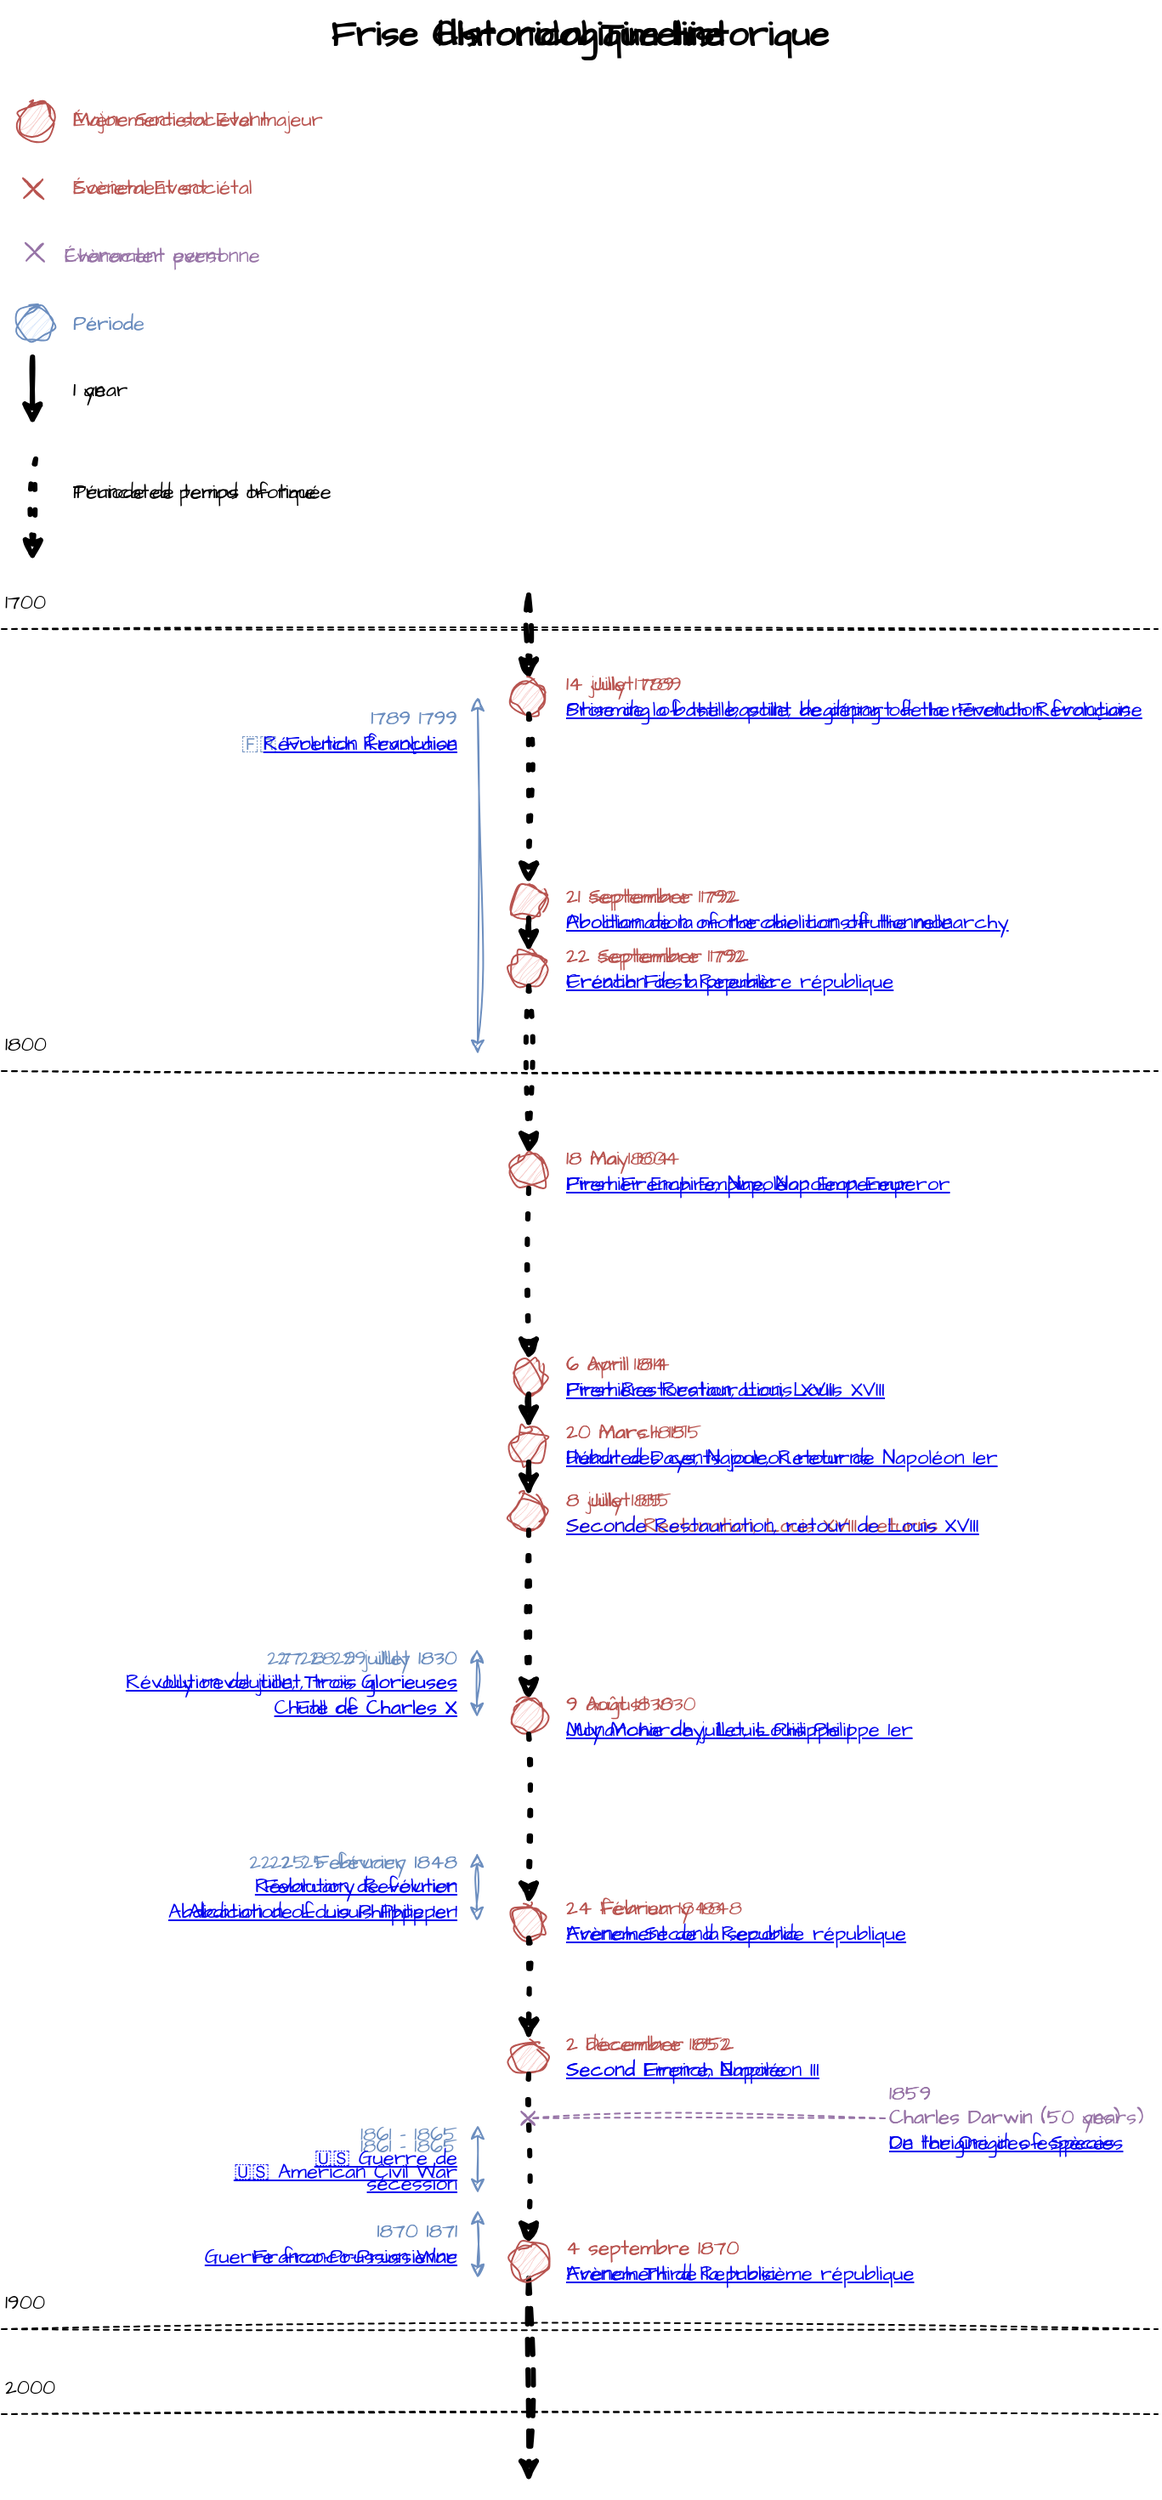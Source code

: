 <mxfile version="26.2.15">
  <diagram name="Page-1" id="hePKUdum8BIHHCZ7u52M">
    <mxGraphModel dx="1003" dy="1833" grid="1" gridSize="10" guides="1" tooltips="1" connect="1" arrows="1" fold="1" page="1" pageScale="1" pageWidth="850" pageHeight="1100" math="0" shadow="0">
      <root>
        <mxCell id="0" />
        <mxCell id="1" parent="0" />
        <mxCell id="QNOvUItwXMUCAhQ9Vl6e-1" value="" style="endArrow=classic;html=1;rounded=0;sketch=1;hachureGap=4;jiggle=2;curveFitting=1;fontFamily=Architects Daughter;fontSource=https%3A%2F%2Ffonts.googleapis.com%2Fcss%3Ffamily%3DArchitects%2BDaughter;strokeWidth=3;dashed=1;" parent="1" source="QNOvUItwXMUCAhQ9Vl6e-74" edge="1">
          <mxGeometry width="50" height="50" relative="1" as="geometry">
            <mxPoint x="350" y="70" as="sourcePoint" />
            <mxPoint x="350" y="1170" as="targetPoint" />
          </mxGeometry>
        </mxCell>
        <mxCell id="QNOvUItwXMUCAhQ9Vl6e-4" value="" style="ellipse;whiteSpace=wrap;html=1;aspect=fixed;sketch=1;hachureGap=4;jiggle=2;curveFitting=1;fontFamily=Architects Daughter;fontSource=https%3A%2F%2Ffonts.googleapis.com%2Fcss%3Ffamily%3DArchitects%2BDaughter;fillColor=#f8cecc;strokeColor=#b85450;" parent="1" vertex="1">
          <mxGeometry x="50" y="-229" width="20" height="20" as="geometry" />
        </mxCell>
        <mxCell id="QNOvUItwXMUCAhQ9Vl6e-11" value="" style="ellipse;whiteSpace=wrap;html=1;aspect=fixed;sketch=1;hachureGap=4;jiggle=2;curveFitting=1;fontFamily=Architects Daughter;fontSource=https%3A%2F%2Ffonts.googleapis.com%2Fcss%3Ffamily%3DArchitects%2BDaughter;fillColor=#dae8fc;strokeColor=#6c8ebf;" parent="1" vertex="1">
          <mxGeometry x="50" y="-109" width="20" height="20" as="geometry" />
        </mxCell>
        <mxCell id="QNOvUItwXMUCAhQ9Vl6e-23" value="" style="endArrow=classic;html=1;rounded=0;sketch=1;hachureGap=4;jiggle=2;curveFitting=1;fontFamily=Architects Daughter;fontSource=https%3A%2F%2Ffonts.googleapis.com%2Fcss%3Ffamily%3DArchitects%2BDaughter;strokeWidth=3;dashed=1;" parent="1" target="QNOvUItwXMUCAhQ9Vl6e-22" edge="1">
          <mxGeometry width="50" height="50" relative="1" as="geometry">
            <mxPoint x="350" y="60" as="sourcePoint" />
            <mxPoint x="350" y="750" as="targetPoint" />
          </mxGeometry>
        </mxCell>
        <mxCell id="QNOvUItwXMUCAhQ9Vl6e-22" value="" style="ellipse;whiteSpace=wrap;html=1;aspect=fixed;sketch=1;hachureGap=4;jiggle=2;curveFitting=1;fontFamily=Architects Daughter;fontSource=https%3A%2F%2Ffonts.googleapis.com%2Fcss%3Ffamily%3DArchitects%2BDaughter;fillColor=#f8cecc;strokeColor=#b85450;" parent="1" vertex="1">
          <mxGeometry x="340" y="110" width="20" height="20" as="geometry" />
        </mxCell>
        <mxCell id="QNOvUItwXMUCAhQ9Vl6e-31" value="" style="endArrow=classic;html=1;rounded=0;sketch=1;hachureGap=4;jiggle=2;curveFitting=1;fontFamily=Architects Daughter;fontSource=https%3A%2F%2Ffonts.googleapis.com%2Fcss%3Ffamily%3DArchitects%2BDaughter;strokeWidth=3;dashed=1;dashPattern=1 4;" parent="1" source="QNOvUItwXMUCAhQ9Vl6e-22" target="QNOvUItwXMUCAhQ9Vl6e-29" edge="1">
          <mxGeometry width="50" height="50" relative="1" as="geometry">
            <mxPoint x="350" y="170" as="sourcePoint" />
            <mxPoint x="350" y="750" as="targetPoint" />
          </mxGeometry>
        </mxCell>
        <mxCell id="QNOvUItwXMUCAhQ9Vl6e-29" value="" style="ellipse;whiteSpace=wrap;html=1;aspect=fixed;sketch=1;hachureGap=4;jiggle=2;curveFitting=1;fontFamily=Architects Daughter;fontSource=https%3A%2F%2Ffonts.googleapis.com%2Fcss%3Ffamily%3DArchitects%2BDaughter;fillColor=#f8cecc;strokeColor=#b85450;" parent="1" vertex="1">
          <mxGeometry x="340" y="230" width="20" height="20" as="geometry" />
        </mxCell>
        <mxCell id="QNOvUItwXMUCAhQ9Vl6e-35" value="" style="endArrow=classic;html=1;rounded=0;sketch=1;hachureGap=4;jiggle=2;curveFitting=1;fontFamily=Architects Daughter;fontSource=https%3A%2F%2Ffonts.googleapis.com%2Fcss%3Ffamily%3DArchitects%2BDaughter;strokeWidth=3;" parent="1" source="QNOvUItwXMUCAhQ9Vl6e-29" target="QNOvUItwXMUCAhQ9Vl6e-33" edge="1">
          <mxGeometry width="50" height="50" relative="1" as="geometry">
            <mxPoint x="350" y="250" as="sourcePoint" />
            <mxPoint x="350" y="790" as="targetPoint" />
          </mxGeometry>
        </mxCell>
        <mxCell id="QNOvUItwXMUCAhQ9Vl6e-33" value="" style="ellipse;whiteSpace=wrap;html=1;aspect=fixed;sketch=1;hachureGap=4;jiggle=2;curveFitting=1;fontFamily=Architects Daughter;fontSource=https%3A%2F%2Ffonts.googleapis.com%2Fcss%3Ffamily%3DArchitects%2BDaughter;fillColor=#f8cecc;strokeColor=#b85450;" parent="1" vertex="1">
          <mxGeometry x="340" y="270" width="20" height="20" as="geometry" />
        </mxCell>
        <mxCell id="QNOvUItwXMUCAhQ9Vl6e-42" value="" style="endArrow=classic;html=1;rounded=0;sketch=1;hachureGap=4;jiggle=2;curveFitting=1;fontFamily=Architects Daughter;fontSource=https%3A%2F%2Ffonts.googleapis.com%2Fcss%3Ffamily%3DArchitects%2BDaughter;strokeWidth=3;dashed=1;dashPattern=1 4;" parent="1" source="QNOvUItwXMUCAhQ9Vl6e-33" target="QNOvUItwXMUCAhQ9Vl6e-41" edge="1">
          <mxGeometry width="50" height="50" relative="1" as="geometry">
            <mxPoint x="350" y="330" as="sourcePoint" />
            <mxPoint x="350" y="950" as="targetPoint" />
          </mxGeometry>
        </mxCell>
        <mxCell id="QNOvUItwXMUCAhQ9Vl6e-41" value="" style="ellipse;whiteSpace=wrap;html=1;aspect=fixed;sketch=1;hachureGap=4;jiggle=2;curveFitting=1;fontFamily=Architects Daughter;fontSource=https%3A%2F%2Ffonts.googleapis.com%2Fcss%3Ffamily%3DArchitects%2BDaughter;fillColor=#f8cecc;strokeColor=#b85450;" parent="1" vertex="1">
          <mxGeometry x="340" y="389" width="20" height="20" as="geometry" />
        </mxCell>
        <mxCell id="QNOvUItwXMUCAhQ9Vl6e-46" value="" style="endArrow=classic;html=1;rounded=0;sketch=1;hachureGap=4;jiggle=2;curveFitting=1;fontFamily=Architects Daughter;fontSource=https%3A%2F%2Ffonts.googleapis.com%2Fcss%3Ffamily%3DArchitects%2BDaughter;strokeWidth=3;dashed=1;dashPattern=1 4;" parent="1" source="QNOvUItwXMUCAhQ9Vl6e-41" target="QNOvUItwXMUCAhQ9Vl6e-45" edge="1">
          <mxGeometry width="50" height="50" relative="1" as="geometry">
            <mxPoint x="350" y="769" as="sourcePoint" />
            <mxPoint x="350" y="1190" as="targetPoint" />
          </mxGeometry>
        </mxCell>
        <mxCell id="QNOvUItwXMUCAhQ9Vl6e-45" value="" style="ellipse;whiteSpace=wrap;html=1;aspect=fixed;sketch=1;hachureGap=4;jiggle=2;curveFitting=1;fontFamily=Architects Daughter;fontSource=https%3A%2F%2Ffonts.googleapis.com%2Fcss%3Ffamily%3DArchitects%2BDaughter;fillColor=#f8cecc;strokeColor=#b85450;" parent="1" vertex="1">
          <mxGeometry x="340" y="510" width="20" height="20" as="geometry" />
        </mxCell>
        <mxCell id="QNOvUItwXMUCAhQ9Vl6e-50" value="" style="endArrow=classic;html=1;rounded=0;sketch=1;hachureGap=4;jiggle=2;curveFitting=1;fontFamily=Architects Daughter;fontSource=https%3A%2F%2Ffonts.googleapis.com%2Fcss%3Ffamily%3DArchitects%2BDaughter;strokeWidth=3;" parent="1" source="QNOvUItwXMUCAhQ9Vl6e-45" target="QNOvUItwXMUCAhQ9Vl6e-47" edge="1">
          <mxGeometry width="50" height="50" relative="1" as="geometry">
            <mxPoint x="350" y="530" as="sourcePoint" />
            <mxPoint x="350" y="920" as="targetPoint" />
          </mxGeometry>
        </mxCell>
        <mxCell id="QNOvUItwXMUCAhQ9Vl6e-47" value="" style="ellipse;whiteSpace=wrap;html=1;aspect=fixed;sketch=1;hachureGap=4;jiggle=2;curveFitting=1;fontFamily=Architects Daughter;fontSource=https%3A%2F%2Ffonts.googleapis.com%2Fcss%3Ffamily%3DArchitects%2BDaughter;fillColor=#f8cecc;strokeColor=#b85450;" parent="1" vertex="1">
          <mxGeometry x="340" y="550" width="20" height="20" as="geometry" />
        </mxCell>
        <mxCell id="QNOvUItwXMUCAhQ9Vl6e-53" value="" style="endArrow=classic;html=1;rounded=0;sketch=1;hachureGap=4;jiggle=2;curveFitting=1;fontFamily=Architects Daughter;fontSource=https%3A%2F%2Ffonts.googleapis.com%2Fcss%3Ffamily%3DArchitects%2BDaughter;strokeWidth=3;" parent="1" source="QNOvUItwXMUCAhQ9Vl6e-47" target="QNOvUItwXMUCAhQ9Vl6e-52" edge="1">
          <mxGeometry width="50" height="50" relative="1" as="geometry">
            <mxPoint x="350" y="570" as="sourcePoint" />
            <mxPoint x="350" y="920" as="targetPoint" />
          </mxGeometry>
        </mxCell>
        <mxCell id="QNOvUItwXMUCAhQ9Vl6e-52" value="" style="ellipse;whiteSpace=wrap;html=1;aspect=fixed;sketch=1;hachureGap=4;jiggle=2;curveFitting=1;fontFamily=Architects Daughter;fontSource=https%3A%2F%2Ffonts.googleapis.com%2Fcss%3Ffamily%3DArchitects%2BDaughter;fillColor=#f8cecc;strokeColor=#b85450;" parent="1" vertex="1">
          <mxGeometry x="340" y="590" width="20" height="20" as="geometry" />
        </mxCell>
        <mxCell id="QNOvUItwXMUCAhQ9Vl6e-61" value="" style="endArrow=classic;html=1;rounded=0;sketch=1;hachureGap=4;jiggle=2;curveFitting=1;fontFamily=Architects Daughter;fontSource=https%3A%2F%2Ffonts.googleapis.com%2Fcss%3Ffamily%3DArchitects%2BDaughter;strokeWidth=3;dashed=1;dashPattern=1 4;" parent="1" source="QNOvUItwXMUCAhQ9Vl6e-52" target="QNOvUItwXMUCAhQ9Vl6e-60" edge="1">
          <mxGeometry width="50" height="50" relative="1" as="geometry">
            <mxPoint x="350" y="610" as="sourcePoint" />
            <mxPoint x="350" y="920" as="targetPoint" />
          </mxGeometry>
        </mxCell>
        <mxCell id="QNOvUItwXMUCAhQ9Vl6e-60" value="" style="ellipse;whiteSpace=wrap;html=1;aspect=fixed;sketch=1;hachureGap=4;jiggle=2;curveFitting=1;fontFamily=Architects Daughter;fontSource=https%3A%2F%2Ffonts.googleapis.com%2Fcss%3Ffamily%3DArchitects%2BDaughter;fillColor=#f8cecc;strokeColor=#b85450;" parent="1" vertex="1">
          <mxGeometry x="340" y="710" width="20" height="20" as="geometry" />
        </mxCell>
        <mxCell id="QNOvUItwXMUCAhQ9Vl6e-66" value="" style="endArrow=classic;html=1;rounded=0;sketch=1;hachureGap=4;jiggle=2;curveFitting=1;fontFamily=Architects Daughter;fontSource=https%3A%2F%2Ffonts.googleapis.com%2Fcss%3Ffamily%3DArchitects%2BDaughter;strokeWidth=3;dashed=1;dashPattern=1 4;" parent="1" source="QNOvUItwXMUCAhQ9Vl6e-60" target="QNOvUItwXMUCAhQ9Vl6e-63" edge="1">
          <mxGeometry width="50" height="50" relative="1" as="geometry">
            <mxPoint x="350" y="730" as="sourcePoint" />
            <mxPoint x="350" y="1560" as="targetPoint" />
          </mxGeometry>
        </mxCell>
        <mxCell id="QNOvUItwXMUCAhQ9Vl6e-63" value="" style="ellipse;whiteSpace=wrap;html=1;aspect=fixed;sketch=1;hachureGap=4;jiggle=2;curveFitting=1;fontFamily=Architects Daughter;fontSource=https%3A%2F%2Ffonts.googleapis.com%2Fcss%3Ffamily%3DArchitects%2BDaughter;fillColor=#f8cecc;strokeColor=#b85450;" parent="1" vertex="1">
          <mxGeometry x="340" y="830" width="20" height="20" as="geometry" />
        </mxCell>
        <mxCell id="QNOvUItwXMUCAhQ9Vl6e-67" value="" style="endArrow=none;dashed=1;html=1;rounded=0;sketch=1;hachureGap=4;jiggle=2;curveFitting=1;fontFamily=Architects Daughter;fontSource=https%3A%2F%2Ffonts.googleapis.com%2Fcss%3Ffamily%3DArchitects%2BDaughter;" parent="1" edge="1">
          <mxGeometry width="50" height="50" relative="1" as="geometry">
            <mxPoint x="40" y="340" as="sourcePoint" />
            <mxPoint x="720" y="340" as="targetPoint" />
          </mxGeometry>
        </mxCell>
        <mxCell id="QNOvUItwXMUCAhQ9Vl6e-68" value="1800" style="text;html=1;align=left;verticalAlign=middle;whiteSpace=wrap;rounded=0;fontFamily=Architects Daughter;fontSource=https%3A%2F%2Ffonts.googleapis.com%2Fcss%3Ffamily%3DArchitects%2BDaughter;" parent="1" vertex="1">
          <mxGeometry x="40" y="310" width="60" height="30" as="geometry" />
        </mxCell>
        <mxCell id="QNOvUItwXMUCAhQ9Vl6e-69" value="" style="endArrow=none;dashed=1;html=1;rounded=0;sketch=1;hachureGap=4;jiggle=2;curveFitting=1;fontFamily=Architects Daughter;fontSource=https%3A%2F%2Ffonts.googleapis.com%2Fcss%3Ffamily%3DArchitects%2BDaughter;" parent="1" edge="1">
          <mxGeometry width="50" height="50" relative="1" as="geometry">
            <mxPoint x="40" y="1080" as="sourcePoint" />
            <mxPoint x="720" y="1080" as="targetPoint" />
          </mxGeometry>
        </mxCell>
        <mxCell id="QNOvUItwXMUCAhQ9Vl6e-70" value="1900" style="text;html=1;align=left;verticalAlign=middle;whiteSpace=wrap;rounded=0;fontFamily=Architects Daughter;fontSource=https%3A%2F%2Ffonts.googleapis.com%2Fcss%3Ffamily%3DArchitects%2BDaughter;" parent="1" vertex="1">
          <mxGeometry x="40" y="1050" width="60" height="30" as="geometry" />
        </mxCell>
        <mxCell id="QNOvUItwXMUCAhQ9Vl6e-73" value="" style="endArrow=classic;html=1;rounded=0;sketch=1;hachureGap=4;jiggle=2;curveFitting=1;fontFamily=Architects Daughter;fontSource=https%3A%2F%2Ffonts.googleapis.com%2Fcss%3Ffamily%3DArchitects%2BDaughter;strokeWidth=3;dashed=1;dashPattern=1 4;" parent="1" source="QNOvUItwXMUCAhQ9Vl6e-63" target="QNOvUItwXMUCAhQ9Vl6e-72" edge="1">
          <mxGeometry width="50" height="50" relative="1" as="geometry">
            <mxPoint x="350" y="850" as="sourcePoint" />
            <mxPoint x="350" y="1560" as="targetPoint" />
          </mxGeometry>
        </mxCell>
        <mxCell id="QNOvUItwXMUCAhQ9Vl6e-72" value="" style="ellipse;whiteSpace=wrap;html=1;aspect=fixed;sketch=1;hachureGap=4;jiggle=2;curveFitting=1;fontFamily=Architects Daughter;fontSource=https%3A%2F%2Ffonts.googleapis.com%2Fcss%3Ffamily%3DArchitects%2BDaughter;fillColor=#f8cecc;strokeColor=#b85450;" parent="1" vertex="1">
          <mxGeometry x="340" y="910" width="20" height="20" as="geometry" />
        </mxCell>
        <mxCell id="QNOvUItwXMUCAhQ9Vl6e-76" value="" style="endArrow=classic;html=1;rounded=0;sketch=1;hachureGap=4;jiggle=2;curveFitting=1;fontFamily=Architects Daughter;fontSource=https%3A%2F%2Ffonts.googleapis.com%2Fcss%3Ffamily%3DArchitects%2BDaughter;strokeWidth=3;dashed=1;dashPattern=1 4;" parent="1" source="QNOvUItwXMUCAhQ9Vl6e-72" target="QNOvUItwXMUCAhQ9Vl6e-74" edge="1">
          <mxGeometry width="50" height="50" relative="1" as="geometry">
            <mxPoint x="350" y="930" as="sourcePoint" />
            <mxPoint x="350" y="1560" as="targetPoint" />
          </mxGeometry>
        </mxCell>
        <mxCell id="QNOvUItwXMUCAhQ9Vl6e-74" value="" style="ellipse;whiteSpace=wrap;html=1;aspect=fixed;sketch=1;hachureGap=4;jiggle=2;curveFitting=1;fontFamily=Architects Daughter;fontSource=https%3A%2F%2Ffonts.googleapis.com%2Fcss%3Ffamily%3DArchitects%2BDaughter;fillColor=#f8cecc;strokeColor=#b85450;" parent="1" vertex="1">
          <mxGeometry x="340" y="1030" width="20" height="20" as="geometry" />
        </mxCell>
        <mxCell id="QNOvUItwXMUCAhQ9Vl6e-78" value="" style="endArrow=classic;startArrow=classic;html=1;rounded=0;sketch=1;hachureGap=4;jiggle=2;curveFitting=1;fontFamily=Architects Daughter;fontSource=https%3A%2F%2Ffonts.googleapis.com%2Fcss%3Ffamily%3DArchitects%2BDaughter;fillColor=#dae8fc;strokeColor=#6c8ebf;" parent="1" edge="1">
          <mxGeometry width="50" height="50" relative="1" as="geometry">
            <mxPoint x="320" y="1000" as="sourcePoint" />
            <mxPoint x="320" y="960" as="targetPoint" />
          </mxGeometry>
        </mxCell>
        <mxCell id="QNOvUItwXMUCAhQ9Vl6e-80" value="" style="endArrow=classic;startArrow=classic;html=1;rounded=0;sketch=1;hachureGap=4;jiggle=2;curveFitting=1;fontFamily=Architects Daughter;fontSource=https%3A%2F%2Ffonts.googleapis.com%2Fcss%3Ffamily%3DArchitects%2BDaughter;fillColor=#dae8fc;strokeColor=#6c8ebf;" parent="1" edge="1">
          <mxGeometry width="50" height="50" relative="1" as="geometry">
            <mxPoint x="320" y="330" as="sourcePoint" />
            <mxPoint x="320" y="120" as="targetPoint" />
          </mxGeometry>
        </mxCell>
        <mxCell id="QNOvUItwXMUCAhQ9Vl6e-82" value="" style="endArrow=classic;startArrow=classic;html=1;rounded=0;sketch=1;hachureGap=4;jiggle=2;curveFitting=1;fontFamily=Architects Daughter;fontSource=https%3A%2F%2Ffonts.googleapis.com%2Fcss%3Ffamily%3DArchitects%2BDaughter;fillColor=#dae8fc;strokeColor=#6c8ebf;" parent="1" edge="1">
          <mxGeometry width="50" height="50" relative="1" as="geometry">
            <mxPoint x="319.6" y="720" as="sourcePoint" />
            <mxPoint x="319.6" y="680" as="targetPoint" />
          </mxGeometry>
        </mxCell>
        <mxCell id="QNOvUItwXMUCAhQ9Vl6e-88" value="" style="shape=cross;whiteSpace=wrap;html=1;sketch=1;hachureGap=4;jiggle=2;curveFitting=1;fontFamily=Architects Daughter;fontSource=https%3A%2F%2Ffonts.googleapis.com%2Fcss%3Ffamily%3DArchitects%2BDaughter;size=0;rotation=45;fillColor=#f8cecc;strokeColor=#b85450;" parent="1" vertex="1">
          <mxGeometry x="50" y="-186.76" width="17.14" height="15.53" as="geometry" />
        </mxCell>
        <mxCell id="QNOvUItwXMUCAhQ9Vl6e-89" value="" style="endArrow=classic;startArrow=classic;html=1;rounded=0;sketch=1;hachureGap=4;jiggle=2;curveFitting=1;fontFamily=Architects Daughter;fontSource=https%3A%2F%2Ffonts.googleapis.com%2Fcss%3Ffamily%3DArchitects%2BDaughter;fillColor=#dae8fc;strokeColor=#6c8ebf;" parent="1" edge="1">
          <mxGeometry width="50" height="50" relative="1" as="geometry">
            <mxPoint x="319.6" y="840" as="sourcePoint" />
            <mxPoint x="319.6" y="800" as="targetPoint" />
          </mxGeometry>
        </mxCell>
        <mxCell id="QNOvUItwXMUCAhQ9Vl6e-91" value="" style="endArrow=classic;startArrow=classic;html=1;rounded=0;sketch=1;hachureGap=4;jiggle=2;curveFitting=1;fontFamily=Architects Daughter;fontSource=https%3A%2F%2Ffonts.googleapis.com%2Fcss%3Ffamily%3DArchitects%2BDaughter;fillColor=#dae8fc;strokeColor=#6c8ebf;" parent="1" edge="1">
          <mxGeometry width="50" height="50" relative="1" as="geometry">
            <mxPoint x="320" y="1050" as="sourcePoint" />
            <mxPoint x="320" y="1010" as="targetPoint" />
          </mxGeometry>
        </mxCell>
        <mxCell id="QNOvUItwXMUCAhQ9Vl6e-95" value="" style="shape=cross;whiteSpace=wrap;html=1;sketch=1;hachureGap=4;jiggle=2;curveFitting=1;fontFamily=Architects Daughter;fontSource=https%3A%2F%2Ffonts.googleapis.com%2Fcss%3Ffamily%3DArchitects%2BDaughter;size=0;rotation=45;fillColor=#e1d5e7;strokeColor=#9673a6;" parent="1" vertex="1">
          <mxGeometry x="51.68" y="-148.58" width="15.56" height="13.96" as="geometry" />
        </mxCell>
        <mxCell id="QNOvUItwXMUCAhQ9Vl6e-99" value="" style="shape=cross;whiteSpace=wrap;html=1;sketch=1;hachureGap=4;jiggle=2;curveFitting=1;fontFamily=Architects Daughter;fontSource=https%3A%2F%2Ffonts.googleapis.com%2Fcss%3Ffamily%3DArchitects%2BDaughter;size=0;rotation=45;fillColor=#e1d5e7;strokeColor=#9673a6;" parent="1" vertex="1">
          <mxGeometry x="344" y="950.47" width="11.11" height="11.06" as="geometry" />
        </mxCell>
        <mxCell id="QNOvUItwXMUCAhQ9Vl6e-100" style="edgeStyle=orthogonalEdgeStyle;rounded=0;sketch=1;hachureGap=4;jiggle=2;curveFitting=1;orthogonalLoop=1;jettySize=auto;html=1;entryX=0;entryY=0;entryDx=5.555;entryDy=5.53;entryPerimeter=0;fontFamily=Architects Daughter;fontSource=https%3A%2F%2Ffonts.googleapis.com%2Fcss%3Ffamily%3DArchitects%2BDaughter;strokeWidth=1;dashed=1;fillColor=#e1d5e7;strokeColor=#9673a6;endArrow=none;startFill=0;" parent="1" source="QNOvUItwXMUCAhQ9Vl6e-98" target="QNOvUItwXMUCAhQ9Vl6e-99" edge="1">
          <mxGeometry relative="1" as="geometry" />
        </mxCell>
        <mxCell id="ZIUHDSg0vSBeBHE2A_sr-1" value="" style="endArrow=classic;html=1;rounded=0;sketch=1;hachureGap=4;jiggle=2;curveFitting=1;fontFamily=Architects Daughter;fontSource=https%3A%2F%2Ffonts.googleapis.com%2Fcss%3Ffamily%3DArchitects%2BDaughter;strokeWidth=3;" parent="1" edge="1">
          <mxGeometry width="50" height="50" relative="1" as="geometry">
            <mxPoint x="58.14" y="-80" as="sourcePoint" />
            <mxPoint x="58.14" y="-40" as="targetPoint" />
          </mxGeometry>
        </mxCell>
        <mxCell id="ZIUHDSg0vSBeBHE2A_sr-5" value="" style="endArrow=classic;html=1;rounded=0;sketch=1;hachureGap=4;jiggle=2;curveFitting=1;fontFamily=Architects Daughter;fontSource=https%3A%2F%2Ffonts.googleapis.com%2Fcss%3Ffamily%3DArchitects%2BDaughter;strokeWidth=3;dashed=1;dashPattern=1 4;" parent="1" edge="1">
          <mxGeometry width="50" height="50" relative="1" as="geometry">
            <mxPoint x="60" y="-20" as="sourcePoint" />
            <mxPoint x="58" y="40" as="targetPoint" />
          </mxGeometry>
        </mxCell>
        <mxCell id="gDvKelauCvRJZfXSLMkx-19" value="" style="endArrow=none;dashed=1;html=1;rounded=0;sketch=1;hachureGap=4;jiggle=2;curveFitting=1;fontFamily=Architects Daughter;fontSource=https%3A%2F%2Ffonts.googleapis.com%2Fcss%3Ffamily%3DArchitects%2BDaughter;" parent="1" edge="1">
          <mxGeometry width="50" height="50" relative="1" as="geometry">
            <mxPoint x="40" y="1130" as="sourcePoint" />
            <mxPoint x="720" y="1130" as="targetPoint" />
          </mxGeometry>
        </mxCell>
        <mxCell id="gDvKelauCvRJZfXSLMkx-20" value="2000" style="text;html=1;align=left;verticalAlign=middle;whiteSpace=wrap;rounded=0;fontFamily=Architects Daughter;fontSource=https%3A%2F%2Ffonts.googleapis.com%2Fcss%3Ffamily%3DArchitects%2BDaughter;" parent="1" vertex="1">
          <mxGeometry x="40" y="1100" width="60" height="30" as="geometry" />
        </mxCell>
        <mxCell id="gDvKelauCvRJZfXSLMkx-21" value="" style="endArrow=none;dashed=1;html=1;rounded=0;sketch=1;hachureGap=4;jiggle=2;curveFitting=1;fontFamily=Architects Daughter;fontSource=https%3A%2F%2Ffonts.googleapis.com%2Fcss%3Ffamily%3DArchitects%2BDaughter;" parent="1" edge="1">
          <mxGeometry width="50" height="50" relative="1" as="geometry">
            <mxPoint x="40" y="80" as="sourcePoint" />
            <mxPoint x="720" y="80" as="targetPoint" />
          </mxGeometry>
        </mxCell>
        <mxCell id="gDvKelauCvRJZfXSLMkx-22" value="1700" style="text;html=1;align=left;verticalAlign=middle;whiteSpace=wrap;rounded=0;fontFamily=Architects Daughter;fontSource=https%3A%2F%2Ffonts.googleapis.com%2Fcss%3Ffamily%3DArchitects%2BDaughter;" parent="1" vertex="1">
          <mxGeometry x="40" y="50" width="60" height="30" as="geometry" />
        </mxCell>
        <mxCell id="tt-JTE62vg2d0CVdrw2t-1" value="English" parent="0" />
        <mxCell id="Gj2NmC_4pzLJfWnLzphC-2" value="Major Societal Event" style="text;html=1;align=left;verticalAlign=middle;whiteSpace=wrap;rounded=0;fontFamily=Architects Daughter;fontSource=https%3A%2F%2Ffonts.googleapis.com%2Fcss%3Ffamily%3DArchitects%2BDaughter;fontColor=light-dark(#b95450, #EDEDED);" parent="tt-JTE62vg2d0CVdrw2t-1" vertex="1">
          <mxGeometry x="80" y="-234" width="190" height="30" as="geometry" />
        </mxCell>
        <mxCell id="Gj2NmC_4pzLJfWnLzphC-3" value="Historical Timeline" style="text;html=1;align=center;verticalAlign=middle;whiteSpace=wrap;rounded=0;fontFamily=Architects Daughter;fontSource=https%3A%2F%2Ffonts.googleapis.com%2Fcss%3Ffamily%3DArchitects%2BDaughter;fontSize=21;fontStyle=1" parent="tt-JTE62vg2d0CVdrw2t-1" vertex="1">
          <mxGeometry x="40" y="-290" width="680" height="40" as="geometry" />
        </mxCell>
        <mxCell id="FGHvBDgQKr6gsITx7Irh-1" value="Societal Event" style="text;html=1;align=left;verticalAlign=middle;whiteSpace=wrap;rounded=0;fontFamily=Architects Daughter;fontSource=https%3A%2F%2Ffonts.googleapis.com%2Fcss%3Ffamily%3DArchitects%2BDaughter;fontColor=light-dark(#b95450, #EDEDED);" parent="tt-JTE62vg2d0CVdrw2t-1" vertex="1">
          <mxGeometry x="80" y="-194" width="130" height="30" as="geometry" />
        </mxCell>
        <mxCell id="FGHvBDgQKr6gsITx7Irh-2" value="Character event" style="text;html=1;align=left;verticalAlign=middle;whiteSpace=wrap;rounded=0;fontFamily=Architects Daughter;fontSource=https%3A%2F%2Ffonts.googleapis.com%2Fcss%3Ffamily%3DArchitects%2BDaughter;fontColor=light-dark(#9773a6, #EDEDED);textShadow=0;" parent="tt-JTE62vg2d0CVdrw2t-1" vertex="1">
          <mxGeometry x="75" y="-154" width="135" height="30" as="geometry" />
        </mxCell>
        <mxCell id="FGHvBDgQKr6gsITx7Irh-3" value="&lt;font style=&quot;color: light-dark(rgb(108, 142, 191), rgb(237, 237, 237));&quot;&gt;Period&lt;/font&gt;" style="text;html=1;align=left;verticalAlign=middle;whiteSpace=wrap;rounded=0;fontFamily=Architects Daughter;fontSource=https%3A%2F%2Ffonts.googleapis.com%2Fcss%3Ffamily%3DArchitects%2BDaughter;fontColor=light-dark(#666666, #EDEDED);" parent="tt-JTE62vg2d0CVdrw2t-1" vertex="1">
          <mxGeometry x="80" y="-114" width="100" height="30" as="geometry" />
        </mxCell>
        <mxCell id="FGHvBDgQKr6gsITx7Irh-4" value="1 year" style="text;html=1;align=left;verticalAlign=middle;whiteSpace=wrap;rounded=0;fontFamily=Architects Daughter;fontSource=https%3A%2F%2Ffonts.googleapis.com%2Fcss%3Ffamily%3DArchitects%2BDaughter;" parent="tt-JTE62vg2d0CVdrw2t-1" vertex="1">
          <mxGeometry x="80" y="-80" width="60" height="40" as="geometry" />
        </mxCell>
        <mxCell id="FGHvBDgQKr6gsITx7Irh-5" value="Truncated period of time" style="text;html=1;align=left;verticalAlign=middle;whiteSpace=wrap;rounded=0;fontFamily=Architects Daughter;fontSource=https%3A%2F%2Ffonts.googleapis.com%2Fcss%3Ffamily%3DArchitects%2BDaughter;" parent="tt-JTE62vg2d0CVdrw2t-1" vertex="1">
          <mxGeometry x="80" y="-20" width="160" height="40" as="geometry" />
        </mxCell>
        <mxCell id="FGHvBDgQKr6gsITx7Irh-6" value="&lt;font style=&quot;color: light-dark(rgb(108, 142, 191), rgb(237, 237, 237));&quot;&gt;1789 1799&lt;br&gt;&amp;nbsp;🇫🇷&amp;nbsp;&lt;a href=&quot;https://en.wikipedia.org/wiki/French_Revolution&quot;&gt;French Revolution&lt;/a&gt;&lt;/font&gt;" style="text;html=1;align=right;verticalAlign=middle;whiteSpace=wrap;rounded=0;fontFamily=Architects Daughter;fontSource=https%3A%2F%2Ffonts.googleapis.com%2Fcss%3Ffamily%3DArchitects%2BDaughter;fontColor=light-dark(#666666, #EDEDED);" parent="tt-JTE62vg2d0CVdrw2t-1" vertex="1">
          <mxGeometry x="170" y="120" width="140" height="40" as="geometry" />
        </mxCell>
        <mxCell id="gDvKelauCvRJZfXSLMkx-2" value="14 July 1789&amp;nbsp;&lt;br&gt;&lt;a href=&quot;https://en.wikipedia.org/wiki/Storming_of_the_Bastille&quot;&gt;Storming of the bastille, beginning of the French Revolution&lt;/a&gt;" style="text;html=1;align=left;verticalAlign=middle;whiteSpace=wrap;rounded=0;fontFamily=Architects Daughter;fontSource=https%3A%2F%2Ffonts.googleapis.com%2Fcss%3Ffamily%3DArchitects%2BDaughter;fontColor=light-dark(#b95450, #EDEDED);" parent="tt-JTE62vg2d0CVdrw2t-1" vertex="1">
          <mxGeometry x="370" y="105" width="350" height="30" as="geometry" />
        </mxCell>
        <mxCell id="gDvKelauCvRJZfXSLMkx-3" value="21 September 1792&lt;br&gt;&lt;div&gt;&lt;a href=&quot;https://en.wikipedia.org/wiki/Proclamation_of_the_abolition_of_the_monarchy&quot;&gt;Proclamation of the abolition of the monarchy&lt;/a&gt;&lt;/div&gt;" style="text;html=1;align=left;verticalAlign=middle;whiteSpace=wrap;rounded=0;fontFamily=Architects Daughter;fontSource=https%3A%2F%2Ffonts.googleapis.com%2Fcss%3Ffamily%3DArchitects%2BDaughter;fontColor=light-dark(#b95450, #EDEDED);" parent="tt-JTE62vg2d0CVdrw2t-1" vertex="1">
          <mxGeometry x="370" y="230" width="270" height="30" as="geometry" />
        </mxCell>
        <mxCell id="gDvKelauCvRJZfXSLMkx-4" value="22 September 1792&lt;br&gt;&lt;a href=&quot;https://en.wikipedia.org/wiki/French_First_Republic&quot;&gt;French First Republic&lt;/a&gt;" style="text;html=1;align=left;verticalAlign=middle;whiteSpace=wrap;rounded=0;fontFamily=Architects Daughter;fontSource=https%3A%2F%2Ffonts.googleapis.com%2Fcss%3Ffamily%3DArchitects%2BDaughter;fontColor=light-dark(#b95450, #EDEDED);" parent="tt-JTE62vg2d0CVdrw2t-1" vertex="1">
          <mxGeometry x="370" y="265" width="230" height="30" as="geometry" />
        </mxCell>
        <mxCell id="gDvKelauCvRJZfXSLMkx-5" value="18 May 1804&lt;div&gt;&lt;a href=&quot;https://en.wikipedia.org/wiki/First_French_Empire&quot;&gt;First French Empire, Napoleon Emperor&lt;/a&gt;&lt;/div&gt;" style="text;html=1;align=left;verticalAlign=middle;whiteSpace=wrap;rounded=0;fontFamily=Architects Daughter;fontSource=https%3A%2F%2Ffonts.googleapis.com%2Fcss%3Ffamily%3DArchitects%2BDaughter;fontColor=light-dark(#b95450, #EDEDED);" parent="tt-JTE62vg2d0CVdrw2t-1" vertex="1">
          <mxGeometry x="370" y="384" width="230" height="30" as="geometry" />
        </mxCell>
        <mxCell id="gDvKelauCvRJZfXSLMkx-6" value="20 March 1815&lt;br&gt;&lt;div&gt;&lt;a href=&quot;https://en.wikipedia.org/wiki/Hundred_Days&quot;&gt;Hundred Days, Napoleon returns&lt;/a&gt;&lt;/div&gt;" style="text;html=1;align=left;verticalAlign=middle;whiteSpace=wrap;rounded=0;fontFamily=Architects Daughter;fontSource=https%3A%2F%2Ffonts.googleapis.com%2Fcss%3Ffamily%3DArchitects%2BDaughter;fontColor=light-dark(#b95450, #EDEDED);" parent="tt-JTE62vg2d0CVdrw2t-1" vertex="1">
          <mxGeometry x="370" y="545" width="260" height="30" as="geometry" />
        </mxCell>
        <mxCell id="gDvKelauCvRJZfXSLMkx-7" value="6 April 1814&lt;br&gt;&lt;div&gt;&lt;a href=&quot;https://en.wikipedia.org/wiki/First_Restoration&quot;&gt;First Restoration, Louis XVIII&lt;/a&gt;&lt;/div&gt;" style="text;html=1;align=left;verticalAlign=middle;whiteSpace=wrap;rounded=0;fontFamily=Architects Daughter;fontSource=https%3A%2F%2Ffonts.googleapis.com%2Fcss%3Ffamily%3DArchitects%2BDaughter;fontColor=light-dark(#b95450, #EDEDED);" parent="tt-JTE62vg2d0CVdrw2t-1" vertex="1">
          <mxGeometry x="370" y="505" width="230" height="30" as="geometry" />
        </mxCell>
        <mxCell id="gDvKelauCvRJZfXSLMkx-8" value="8 July 1815&lt;br&gt;Second Restoration, Louis XVIII returns" style="text;html=1;align=left;verticalAlign=middle;whiteSpace=wrap;rounded=0;fontFamily=Architects Daughter;fontSource=https%3A%2F%2Ffonts.googleapis.com%2Fcss%3Ffamily%3DArchitects%2BDaughter;fontColor=light-dark(#b95450, #EDEDED);" parent="tt-JTE62vg2d0CVdrw2t-1" vertex="1">
          <mxGeometry x="370" y="585" width="260" height="30" as="geometry" />
        </mxCell>
        <mxCell id="gDvKelauCvRJZfXSLMkx-9" value="9 August 1830&lt;br&gt;&lt;div&gt;&lt;a href=&quot;https://en.wikipedia.org/wiki/July_Monarchy&quot;&gt;July Monarchy, Louis Philippe 1&lt;/a&gt;&lt;/div&gt;" style="text;html=1;align=left;verticalAlign=middle;whiteSpace=wrap;rounded=0;fontFamily=Architects Daughter;fontSource=https%3A%2F%2Ffonts.googleapis.com%2Fcss%3Ffamily%3DArchitects%2BDaughter;fontColor=light-dark(#b95450, #EDEDED);" parent="tt-JTE62vg2d0CVdrw2t-1" vertex="1">
          <mxGeometry x="370" y="705" width="260" height="30" as="geometry" />
        </mxCell>
        <mxCell id="gDvKelauCvRJZfXSLMkx-10" value="24 February 1848&lt;br&gt;&lt;a href=&quot;https://en.wikipedia.org/wiki/French_Second_Republic&quot;&gt;French Second Republic&lt;/a&gt;" style="text;html=1;align=left;verticalAlign=middle;whiteSpace=wrap;rounded=0;fontFamily=Architects Daughter;fontSource=https%3A%2F%2Ffonts.googleapis.com%2Fcss%3Ffamily%3DArchitects%2BDaughter;fontColor=light-dark(#b95450, #EDEDED);" parent="tt-JTE62vg2d0CVdrw2t-1" vertex="1">
          <mxGeometry x="370" y="825" width="260" height="30" as="geometry" />
        </mxCell>
        <mxCell id="gDvKelauCvRJZfXSLMkx-11" value="2 December 1852&lt;br&gt;&lt;a href=&quot;https://en.wikipedia.org/wiki/Second_French_Empire&quot;&gt;Second French Empire&lt;/a&gt;" style="text;html=1;align=left;verticalAlign=middle;whiteSpace=wrap;rounded=0;fontFamily=Architects Daughter;fontSource=https%3A%2F%2Ffonts.googleapis.com%2Fcss%3Ffamily%3DArchitects%2BDaughter;fontColor=light-dark(#b95450, #EDEDED);" parent="tt-JTE62vg2d0CVdrw2t-1" vertex="1">
          <mxGeometry x="370" y="905" width="260" height="30" as="geometry" />
        </mxCell>
        <mxCell id="gDvKelauCvRJZfXSLMkx-12" value="4 septembre 1870&lt;br&gt;&lt;div&gt;&lt;a href=&quot;https://en.wikipedia.org/wiki/French_Third_Republic&quot;&gt;French Third Republic&lt;/a&gt;&lt;/div&gt;" style="text;html=1;align=left;verticalAlign=middle;whiteSpace=wrap;rounded=0;fontFamily=Architects Daughter;fontSource=https%3A%2F%2Ffonts.googleapis.com%2Fcss%3Ffamily%3DArchitects%2BDaughter;fontColor=light-dark(#b95450, #EDEDED);" parent="tt-JTE62vg2d0CVdrw2t-1" vertex="1">
          <mxGeometry x="370" y="1025" width="260" height="30" as="geometry" />
        </mxCell>
        <mxCell id="gDvKelauCvRJZfXSLMkx-13" value="1859&lt;br&gt;Charles Darwin (50 years)&lt;br&gt;&lt;a href=&quot;https://en.wikipedia.org/wiki/On_the_Origin_of_Species&quot;&gt;On the Origin of Species&lt;/a&gt;" style="text;html=1;align=left;verticalAlign=middle;whiteSpace=wrap;rounded=0;fontFamily=Architects Daughter;fontSource=https%3A%2F%2Ffonts.googleapis.com%2Fcss%3Ffamily%3DArchitects%2BDaughter;fontColor=light-dark(#9773a6, #EDEDED);textShadow=0;" parent="tt-JTE62vg2d0CVdrw2t-1" vertex="1">
          <mxGeometry x="559.55" y="931.5" width="160.45" height="49" as="geometry" />
        </mxCell>
        <mxCell id="gDvKelauCvRJZfXSLMkx-14" value="&lt;font style=&quot;color: light-dark(rgb(108, 142, 191), rgb(237, 237, 237));&quot;&gt;27 28 29 July 1830&lt;br&gt;&lt;a href=&quot;https://en.wikipedia.org/wiki/July_Revolution&quot;&gt;July revolution, Trois Glorieuses&lt;br&gt;Fall of Charles X&lt;/a&gt;&lt;/font&gt;" style="text;html=1;align=right;verticalAlign=middle;whiteSpace=wrap;rounded=0;fontFamily=Architects Daughter;fontSource=https%3A%2F%2Ffonts.googleapis.com%2Fcss%3Ffamily%3DArchitects%2BDaughter;fontColor=light-dark(#666666, #EDEDED);" parent="tt-JTE62vg2d0CVdrw2t-1" vertex="1">
          <mxGeometry x="105" y="680" width="204.6" height="40" as="geometry" />
        </mxCell>
        <mxCell id="gDvKelauCvRJZfXSLMkx-15" value="&lt;font style=&quot;color: light-dark(rgb(108, 142, 191), rgb(237, 237, 237));&quot;&gt;22 25 February 1848&lt;br&gt;&lt;a href=&quot;https://en.wikipedia.org/wiki/French_Revolution_of_1848&quot;&gt;February Revolution&lt;br&gt;Abdication of Louis Philippe 1&lt;/a&gt;&lt;/font&gt;" style="text;html=1;align=right;verticalAlign=middle;whiteSpace=wrap;rounded=0;fontFamily=Architects Daughter;fontSource=https%3A%2F%2Ffonts.googleapis.com%2Fcss%3Ffamily%3DArchitects%2BDaughter;fontColor=light-dark(#666666, #EDEDED);" parent="tt-JTE62vg2d0CVdrw2t-1" vertex="1">
          <mxGeometry x="105" y="800" width="204.6" height="40" as="geometry" />
        </mxCell>
        <mxCell id="gDvKelauCvRJZfXSLMkx-16" value="&lt;font style=&quot;color: light-dark(rgb(108, 142, 191), rgb(237, 237, 237));&quot;&gt;1861 - 1865&lt;br&gt;&lt;a href=&quot;https://fr.wikipedia.org/wiki/Guerre_de_Sécession&quot;&gt;🇺🇸 American Civil War&lt;/a&gt;&lt;/font&gt;" style="text;html=1;align=right;verticalAlign=middle;whiteSpace=wrap;rounded=0;fontFamily=Architects Daughter;fontSource=https%3A%2F%2Ffonts.googleapis.com%2Fcss%3Ffamily%3DArchitects%2BDaughter;fontColor=light-dark(#666666, #EDEDED);" parent="tt-JTE62vg2d0CVdrw2t-1" vertex="1">
          <mxGeometry x="170" y="960" width="140" height="40" as="geometry" />
        </mxCell>
        <mxCell id="gDvKelauCvRJZfXSLMkx-17" value="&lt;font style=&quot;color: light-dark(rgb(108, 142, 191), rgb(237, 237, 237));&quot;&gt;1870 1871&lt;br&gt;&lt;a href=&quot;https://en.wikipedia.org/wiki/Franco-Prussian_War&quot;&gt;Franco-Prussian War&lt;/a&gt;&lt;/font&gt;" style="text;html=1;align=right;verticalAlign=middle;whiteSpace=wrap;rounded=0;fontFamily=Architects Daughter;fontSource=https%3A%2F%2Ffonts.googleapis.com%2Fcss%3Ffamily%3DArchitects%2BDaughter;fontColor=light-dark(#666666, #EDEDED);" parent="tt-JTE62vg2d0CVdrw2t-1" vertex="1">
          <mxGeometry x="130" y="1010" width="180" height="40" as="geometry" />
        </mxCell>
        <mxCell id="tt-JTE62vg2d0CVdrw2t-2" value="French" style="" parent="0" />
        <mxCell id="QNOvUItwXMUCAhQ9Vl6e-43" value="Évènement sociétal majeur" style="text;html=1;align=left;verticalAlign=middle;whiteSpace=wrap;rounded=0;fontFamily=Architects Daughter;fontSource=https%3A%2F%2Ffonts.googleapis.com%2Fcss%3Ffamily%3DArchitects%2BDaughter;fontColor=light-dark(#b95450, #EDEDED);" parent="tt-JTE62vg2d0CVdrw2t-2" vertex="1">
          <mxGeometry x="80" y="-234" width="190" height="30" as="geometry" />
        </mxCell>
        <mxCell id="QNOvUItwXMUCAhQ9Vl6e-85" value="Évènement sociétal" style="text;html=1;align=left;verticalAlign=middle;whiteSpace=wrap;rounded=0;fontFamily=Architects Daughter;fontSource=https%3A%2F%2Ffonts.googleapis.com%2Fcss%3Ffamily%3DArchitects%2BDaughter;fontColor=light-dark(#b95450, #EDEDED);" parent="tt-JTE62vg2d0CVdrw2t-2" vertex="1">
          <mxGeometry x="80" y="-194" width="130" height="30" as="geometry" />
        </mxCell>
        <mxCell id="QNOvUItwXMUCAhQ9Vl6e-93" value="Évènement personne" style="text;html=1;align=left;verticalAlign=middle;whiteSpace=wrap;rounded=0;fontFamily=Architects Daughter;fontSource=https%3A%2F%2Ffonts.googleapis.com%2Fcss%3Ffamily%3DArchitects%2BDaughter;fontColor=light-dark(#9773a6, #EDEDED);textShadow=0;" parent="tt-JTE62vg2d0CVdrw2t-2" vertex="1">
          <mxGeometry x="75" y="-154" width="135" height="30" as="geometry" />
        </mxCell>
        <mxCell id="QNOvUItwXMUCAhQ9Vl6e-21" value="&lt;font style=&quot;color: light-dark(rgb(108, 142, 191), rgb(237, 237, 237));&quot;&gt;Période&lt;/font&gt;" style="text;html=1;align=left;verticalAlign=middle;whiteSpace=wrap;rounded=0;fontFamily=Architects Daughter;fontSource=https%3A%2F%2Ffonts.googleapis.com%2Fcss%3Ffamily%3DArchitects%2BDaughter;fontColor=light-dark(#666666, #EDEDED);" parent="tt-JTE62vg2d0CVdrw2t-2" vertex="1">
          <mxGeometry x="80" y="-114" width="100" height="30" as="geometry" />
        </mxCell>
        <mxCell id="ZIUHDSg0vSBeBHE2A_sr-3" value="1 an" style="text;html=1;align=left;verticalAlign=middle;whiteSpace=wrap;rounded=0;fontFamily=Architects Daughter;fontSource=https%3A%2F%2Ffonts.googleapis.com%2Fcss%3Ffamily%3DArchitects%2BDaughter;" parent="tt-JTE62vg2d0CVdrw2t-2" vertex="1">
          <mxGeometry x="80" y="-80" width="60" height="40" as="geometry" />
        </mxCell>
        <mxCell id="ZIUHDSg0vSBeBHE2A_sr-6" value="Période de temps tronquée" style="text;html=1;align=left;verticalAlign=middle;whiteSpace=wrap;rounded=0;fontFamily=Architects Daughter;fontSource=https%3A%2F%2Ffonts.googleapis.com%2Fcss%3Ffamily%3DArchitects%2BDaughter;" parent="tt-JTE62vg2d0CVdrw2t-2" vertex="1">
          <mxGeometry x="80" y="-20" width="170" height="40" as="geometry" />
        </mxCell>
        <mxCell id="QNOvUItwXMUCAhQ9Vl6e-81" value="&lt;font style=&quot;color: light-dark(rgb(108, 142, 191), rgb(237, 237, 237));&quot;&gt;1789 1799&lt;br&gt;&lt;a href=&quot;https://fr.wikipedia.org/wiki/Révolution_française&quot;&gt;Révolution française&lt;/a&gt;&lt;/font&gt;" style="text;html=1;align=right;verticalAlign=middle;whiteSpace=wrap;rounded=0;fontFamily=Architects Daughter;fontSource=https%3A%2F%2Ffonts.googleapis.com%2Fcss%3Ffamily%3DArchitects%2BDaughter;fontColor=light-dark(#666666, #EDEDED);" parent="tt-JTE62vg2d0CVdrw2t-2" vertex="1">
          <mxGeometry x="170" y="120" width="140" height="40" as="geometry" />
        </mxCell>
        <mxCell id="QNOvUItwXMUCAhQ9Vl6e-27" value="14 juillet 1789&amp;nbsp;&lt;br&gt;&lt;a href=&quot;https://fr.wikipedia.org/wiki/Prise_de_la_Bastille&quot;&gt;Prise de la bastille, point de départ de la révolution française&lt;/a&gt;" style="text;html=1;align=left;verticalAlign=middle;whiteSpace=wrap;rounded=0;fontFamily=Architects Daughter;fontSource=https%3A%2F%2Ffonts.googleapis.com%2Fcss%3Ffamily%3DArchitects%2BDaughter;fontColor=light-dark(#b95450, #EDEDED);" parent="tt-JTE62vg2d0CVdrw2t-2" vertex="1">
          <mxGeometry x="370" y="105" width="350" height="30" as="geometry" />
        </mxCell>
        <mxCell id="QNOvUItwXMUCAhQ9Vl6e-32" value="21 septembre 1792&lt;br&gt;&lt;a href=&quot;https://fr.wikipedia.org/wiki/Proclamation_de_l&#39;abolition_de_la_royauté&quot;&gt;Abolition de la monarchie constitutionnelle&lt;/a&gt;" style="text;html=1;align=left;verticalAlign=middle;whiteSpace=wrap;rounded=0;fontFamily=Architects Daughter;fontSource=https%3A%2F%2Ffonts.googleapis.com%2Fcss%3Ffamily%3DArchitects%2BDaughter;fontColor=light-dark(#b95450, #EDEDED);" parent="tt-JTE62vg2d0CVdrw2t-2" vertex="1">
          <mxGeometry x="370" y="230" width="230" height="30" as="geometry" />
        </mxCell>
        <mxCell id="QNOvUItwXMUCAhQ9Vl6e-34" value="22 septembre 1792&lt;br&gt;&lt;a href=&quot;https://fr.wikipedia.org/wiki/Première_République_(France)&quot;&gt;Création de la première république&lt;/a&gt;" style="text;html=1;align=left;verticalAlign=middle;whiteSpace=wrap;rounded=0;fontFamily=Architects Daughter;fontSource=https%3A%2F%2Ffonts.googleapis.com%2Fcss%3Ffamily%3DArchitects%2BDaughter;fontColor=light-dark(#b95450, #EDEDED);" parent="tt-JTE62vg2d0CVdrw2t-2" vertex="1">
          <mxGeometry x="370" y="265" width="230" height="30" as="geometry" />
        </mxCell>
        <mxCell id="QNOvUItwXMUCAhQ9Vl6e-36" value="18 mai 1804&lt;br&gt;&lt;a href=&quot;https://fr.wikipedia.org/wiki/Premier_Empire&quot;&gt;Premier Empire, Napoléon Empereur&lt;/a&gt;" style="text;html=1;align=left;verticalAlign=middle;whiteSpace=wrap;rounded=0;fontFamily=Architects Daughter;fontSource=https%3A%2F%2Ffonts.googleapis.com%2Fcss%3Ffamily%3DArchitects%2BDaughter;fontColor=light-dark(#b95450, #EDEDED);" parent="tt-JTE62vg2d0CVdrw2t-2" vertex="1">
          <mxGeometry x="370" y="384" width="230" height="30" as="geometry" />
        </mxCell>
        <mxCell id="QNOvUItwXMUCAhQ9Vl6e-51" value="20 mars 1815&lt;br&gt;&lt;a href=&quot;https://fr.wikipedia.org/wiki/Cent-Jours&quot;&gt;Début des cents jour, Retour de Napoléon 1er&lt;/a&gt;" style="text;html=1;align=left;verticalAlign=middle;whiteSpace=wrap;rounded=0;fontFamily=Architects Daughter;fontSource=https%3A%2F%2Ffonts.googleapis.com%2Fcss%3Ffamily%3DArchitects%2BDaughter;fontColor=light-dark(#b95450, #EDEDED);" parent="tt-JTE62vg2d0CVdrw2t-2" vertex="1">
          <mxGeometry x="370" y="545" width="260" height="30" as="geometry" />
        </mxCell>
        <mxCell id="QNOvUItwXMUCAhQ9Vl6e-44" value="6 avril 1814&lt;br&gt;&lt;a href=&quot;https://fr.wikipedia.org/wiki/Première_Restauration&quot;&gt;Première Restauration, Louis XVIII&lt;/a&gt;" style="text;html=1;align=left;verticalAlign=middle;whiteSpace=wrap;rounded=0;fontFamily=Architects Daughter;fontSource=https%3A%2F%2Ffonts.googleapis.com%2Fcss%3Ffamily%3DArchitects%2BDaughter;fontColor=light-dark(#b95450, #EDEDED);" parent="tt-JTE62vg2d0CVdrw2t-2" vertex="1">
          <mxGeometry x="370" y="505" width="230" height="30" as="geometry" />
        </mxCell>
        <mxCell id="QNOvUItwXMUCAhQ9Vl6e-55" value="8 juillet 1815&lt;br&gt;&lt;a href=&quot;https://fr.wikipedia.org/wiki/Seconde_Restauration&quot;&gt;Seconde Restauration, retour de Louis XVIII&lt;/a&gt;" style="text;html=1;align=left;verticalAlign=middle;whiteSpace=wrap;rounded=0;fontFamily=Architects Daughter;fontSource=https%3A%2F%2Ffonts.googleapis.com%2Fcss%3Ffamily%3DArchitects%2BDaughter;fontColor=light-dark(#b95450, #EDEDED);" parent="tt-JTE62vg2d0CVdrw2t-2" vertex="1">
          <mxGeometry x="370" y="585" width="260" height="30" as="geometry" />
        </mxCell>
        <mxCell id="QNOvUItwXMUCAhQ9Vl6e-56" value="9 août 1830&lt;br&gt;&lt;a href=&quot;https://fr.wikipedia.org/wiki/Monarchie_de_Juillet&quot;&gt;Monarchie de juillet, Louis Philippe 1er&lt;/a&gt;" style="text;html=1;align=left;verticalAlign=middle;whiteSpace=wrap;rounded=0;fontFamily=Architects Daughter;fontSource=https%3A%2F%2Ffonts.googleapis.com%2Fcss%3Ffamily%3DArchitects%2BDaughter;fontColor=light-dark(#b95450, #EDEDED);" parent="tt-JTE62vg2d0CVdrw2t-2" vertex="1">
          <mxGeometry x="370" y="705" width="260" height="30" as="geometry" />
        </mxCell>
        <mxCell id="QNOvUItwXMUCAhQ9Vl6e-62" value="24 février 1848&lt;br&gt;&lt;a href=&quot;https://fr.wikipedia.org/wiki/Deuxième_République_(France)&quot;&gt;Avènement de la seconde république&lt;/a&gt;" style="text;html=1;align=left;verticalAlign=middle;whiteSpace=wrap;rounded=0;fontFamily=Architects Daughter;fontSource=https%3A%2F%2Ffonts.googleapis.com%2Fcss%3Ffamily%3DArchitects%2BDaughter;fontColor=light-dark(#b95450, #EDEDED);" parent="tt-JTE62vg2d0CVdrw2t-2" vertex="1">
          <mxGeometry x="370" y="825" width="260" height="30" as="geometry" />
        </mxCell>
        <mxCell id="QNOvUItwXMUCAhQ9Vl6e-71" value="2 décembre 1852&lt;br&gt;&lt;a href=&quot;https://fr.wikipedia.org/wiki/Second_Empire&quot;&gt;Second Empire, Napoléon III&lt;/a&gt;" style="text;html=1;align=left;verticalAlign=middle;whiteSpace=wrap;rounded=0;fontFamily=Architects Daughter;fontSource=https%3A%2F%2Ffonts.googleapis.com%2Fcss%3Ffamily%3DArchitects%2BDaughter;fontColor=light-dark(#b95450, #EDEDED);" parent="tt-JTE62vg2d0CVdrw2t-2" vertex="1">
          <mxGeometry x="370" y="905" width="260" height="30" as="geometry" />
        </mxCell>
        <mxCell id="QNOvUItwXMUCAhQ9Vl6e-77" value="4 septembre 1870&lt;br&gt;&lt;a href=&quot;https://fr.wikipedia.org/wiki/Troisième_République_(France)&quot;&gt;Avènement de la troisième république&lt;/a&gt;" style="text;html=1;align=left;verticalAlign=middle;whiteSpace=wrap;rounded=0;fontFamily=Architects Daughter;fontSource=https%3A%2F%2Ffonts.googleapis.com%2Fcss%3Ffamily%3DArchitects%2BDaughter;fontColor=light-dark(#b95450, #EDEDED);" parent="tt-JTE62vg2d0CVdrw2t-2" vertex="1">
          <mxGeometry x="370" y="1025" width="260" height="30" as="geometry" />
        </mxCell>
        <mxCell id="QNOvUItwXMUCAhQ9Vl6e-98" value="1859&lt;br&gt;Charles Darwin (50 ans)&lt;br&gt;&lt;a href=&quot;https://fr.wikipedia.org/wiki/L%27Origine_des_espèces&quot;&gt;De l&#39;origine des espèces&lt;/a&gt;" style="text;html=1;align=left;verticalAlign=middle;whiteSpace=wrap;rounded=0;fontFamily=Architects Daughter;fontSource=https%3A%2F%2Ffonts.googleapis.com%2Fcss%3Ffamily%3DArchitects%2BDaughter;fontColor=light-dark(#9773a6, #EDEDED);textShadow=0;" parent="tt-JTE62vg2d0CVdrw2t-2" vertex="1">
          <mxGeometry x="559.55" y="931.5" width="150.45" height="49" as="geometry" />
        </mxCell>
        <mxCell id="QNOvUItwXMUCAhQ9Vl6e-83" value="&lt;font style=&quot;color: light-dark(rgb(108, 142, 191), rgb(237, 237, 237));&quot;&gt;27 28 29 juilllet 1830&lt;br&gt;&lt;a href=&quot;https://fr.wikipedia.org/wiki/Trois_Glorieuses&quot;&gt;Révolution de juillet, trois glorieuses&lt;br&gt;Chute de Charles X&lt;/a&gt;&lt;/font&gt;" style="text;html=1;align=right;verticalAlign=middle;whiteSpace=wrap;rounded=0;fontFamily=Architects Daughter;fontSource=https%3A%2F%2Ffonts.googleapis.com%2Fcss%3Ffamily%3DArchitects%2BDaughter;fontColor=light-dark(#666666, #EDEDED);" parent="tt-JTE62vg2d0CVdrw2t-2" vertex="1">
          <mxGeometry x="105" y="680" width="204.6" height="40" as="geometry" />
        </mxCell>
        <mxCell id="QNOvUItwXMUCAhQ9Vl6e-90" value="&lt;font style=&quot;color: light-dark(rgb(108, 142, 191), rgb(237, 237, 237));&quot;&gt;22 25 février 1848&lt;br&gt;&lt;a href=&quot;https://fr.wikipedia.org/wiki/Révolution_française_de_1848&quot;&gt;Révolution de février&lt;br&gt;Abdication de Louis Philippe 1er&lt;/a&gt;&lt;/font&gt;" style="text;html=1;align=right;verticalAlign=middle;whiteSpace=wrap;rounded=0;fontFamily=Architects Daughter;fontSource=https%3A%2F%2Ffonts.googleapis.com%2Fcss%3Ffamily%3DArchitects%2BDaughter;fontColor=light-dark(#666666, #EDEDED);" parent="tt-JTE62vg2d0CVdrw2t-2" vertex="1">
          <mxGeometry x="105" y="800" width="204.6" height="40" as="geometry" />
        </mxCell>
        <mxCell id="QNOvUItwXMUCAhQ9Vl6e-79" value="&lt;font style=&quot;color: light-dark(rgb(108, 142, 191), rgb(237, 237, 237));&quot;&gt;1861 - 1865&lt;br&gt;&lt;a href=&quot;https://fr.wikipedia.org/wiki/Guerre_de_Sécession&quot;&gt;🇺🇸 Guerre de sécession&lt;/a&gt;&lt;/font&gt;" style="text;html=1;align=right;verticalAlign=middle;whiteSpace=wrap;rounded=0;fontFamily=Architects Daughter;fontSource=https%3A%2F%2Ffonts.googleapis.com%2Fcss%3Ffamily%3DArchitects%2BDaughter;fontColor=light-dark(#666666, #EDEDED);" parent="tt-JTE62vg2d0CVdrw2t-2" vertex="1">
          <mxGeometry x="170" y="960" width="140" height="40" as="geometry" />
        </mxCell>
        <mxCell id="QNOvUItwXMUCAhQ9Vl6e-92" value="&lt;font style=&quot;color: light-dark(rgb(108, 142, 191), rgb(237, 237, 237));&quot;&gt;1870 1871&lt;br&gt;&lt;a href=&quot;https://fr.wikipedia.org/wiki/Guerre_franco-allemande_de_1870&quot;&gt;Guerre franco-Prussienne&lt;/a&gt;&lt;/font&gt;" style="text;html=1;align=right;verticalAlign=middle;whiteSpace=wrap;rounded=0;fontFamily=Architects Daughter;fontSource=https%3A%2F%2Ffonts.googleapis.com%2Fcss%3Ffamily%3DArchitects%2BDaughter;fontColor=light-dark(#666666, #EDEDED);" parent="tt-JTE62vg2d0CVdrw2t-2" vertex="1">
          <mxGeometry x="130" y="1010" width="180" height="40" as="geometry" />
        </mxCell>
        <mxCell id="ZIUHDSg0vSBeBHE2A_sr-4" value="Frise Chronologique historique" style="text;html=1;align=center;verticalAlign=middle;whiteSpace=wrap;rounded=0;fontFamily=Architects Daughter;fontSource=https%3A%2F%2Ffonts.googleapis.com%2Fcss%3Ffamily%3DArchitects%2BDaughter;fontSize=21;fontStyle=1" parent="tt-JTE62vg2d0CVdrw2t-2" vertex="1">
          <mxGeometry x="40" y="-290" width="680" height="40" as="geometry" />
        </mxCell>
      </root>
    </mxGraphModel>
  </diagram>
</mxfile>
